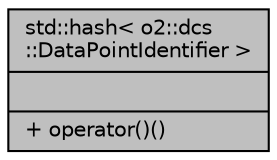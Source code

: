 digraph "std::hash&lt; o2::dcs::DataPointIdentifier &gt;"
{
 // INTERACTIVE_SVG=YES
  bgcolor="transparent";
  edge [fontname="Helvetica",fontsize="10",labelfontname="Helvetica",labelfontsize="10"];
  node [fontname="Helvetica",fontsize="10",shape=record];
  Node1 [label="{std::hash\< o2::dcs\l::DataPointIdentifier \>\n||+ operator()()\l}",height=0.2,width=0.4,color="black", fillcolor="grey75", style="filled", fontcolor="black"];
}
